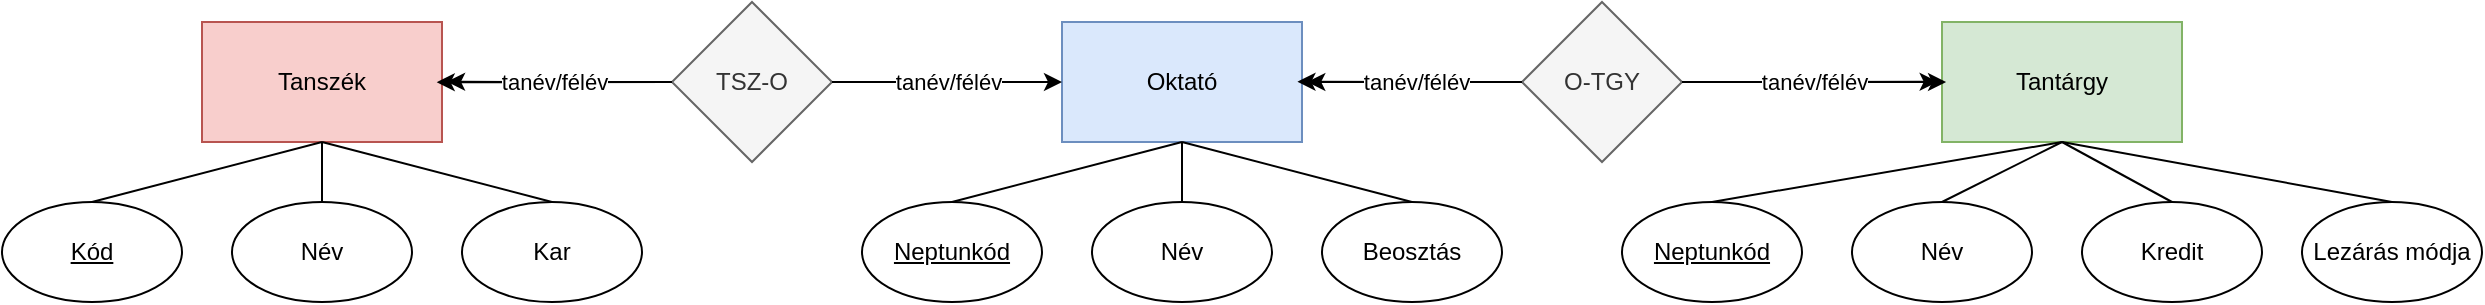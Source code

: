 <mxfile version="26.1.1">
  <diagram id="FeAJWrN3bseI80F0Ub7A" name="4 oldal">
    <mxGraphModel dx="1054" dy="884" grid="1" gridSize="10" guides="1" tooltips="1" connect="1" arrows="1" fold="1" page="1" pageScale="1" pageWidth="1169" pageHeight="827" math="0" shadow="0">
      <root>
        <mxCell id="0" />
        <mxCell id="1" parent="0" />
        <mxCell id="GLdSuqhr_ndtlMI82KMZ-1" value="Tanszék" style="rounded=0;whiteSpace=wrap;html=1;fillColor=#f8cecc;strokeColor=#b85450;" parent="1" vertex="1">
          <mxGeometry x="110" y="180" width="120" height="60" as="geometry" />
        </mxCell>
        <mxCell id="GLdSuqhr_ndtlMI82KMZ-3" value="Oktató" style="rounded=0;whiteSpace=wrap;html=1;fillColor=#dae8fc;strokeColor=#6c8ebf;" parent="1" vertex="1">
          <mxGeometry x="540" y="180" width="120" height="60" as="geometry" />
        </mxCell>
        <mxCell id="GLdSuqhr_ndtlMI82KMZ-4" value="Tantárgy" style="rounded=0;whiteSpace=wrap;html=1;fillColor=#d5e8d4;strokeColor=#82b366;" parent="1" vertex="1">
          <mxGeometry x="980" y="180" width="120" height="60" as="geometry" />
        </mxCell>
        <mxCell id="GLdSuqhr_ndtlMI82KMZ-7" value="" style="edgeStyle=orthogonalEdgeStyle;rounded=0;orthogonalLoop=1;jettySize=auto;html=1;entryX=1.021;entryY=0.498;entryDx=0;entryDy=0;entryPerimeter=0;" parent="1" source="GLdSuqhr_ndtlMI82KMZ-6" target="GLdSuqhr_ndtlMI82KMZ-1" edge="1">
          <mxGeometry relative="1" as="geometry">
            <mxPoint x="340" y="210" as="targetPoint" />
          </mxGeometry>
        </mxCell>
        <mxCell id="GLdSuqhr_ndtlMI82KMZ-6" value="TSZ-O" style="rhombus;whiteSpace=wrap;html=1;fillColor=#f5f5f5;fontColor=#333333;strokeColor=#666666;" parent="1" vertex="1">
          <mxGeometry x="345" y="170" width="80" height="80" as="geometry" />
        </mxCell>
        <mxCell id="K59Gw_I-BTYTl3TcFakW-17" style="edgeStyle=orthogonalEdgeStyle;rounded=0;orthogonalLoop=1;jettySize=auto;html=1;entryX=0.981;entryY=0.498;entryDx=0;entryDy=0;entryPerimeter=0;" parent="1" source="K59Gw_I-BTYTl3TcFakW-16" target="GLdSuqhr_ndtlMI82KMZ-3" edge="1">
          <mxGeometry relative="1" as="geometry" />
        </mxCell>
        <mxCell id="K59Gw_I-BTYTl3TcFakW-18" style="edgeStyle=orthogonalEdgeStyle;rounded=0;orthogonalLoop=1;jettySize=auto;html=1;entryX=-0.018;entryY=0.498;entryDx=0;entryDy=0;entryPerimeter=0;" parent="1" source="K59Gw_I-BTYTl3TcFakW-16" target="GLdSuqhr_ndtlMI82KMZ-4" edge="1">
          <mxGeometry relative="1" as="geometry">
            <mxPoint x="970" y="210" as="targetPoint" />
          </mxGeometry>
        </mxCell>
        <mxCell id="K59Gw_I-BTYTl3TcFakW-16" value="O-TGY" style="rhombus;whiteSpace=wrap;html=1;fillColor=#f5f5f5;fontColor=#333333;strokeColor=#666666;" parent="1" vertex="1">
          <mxGeometry x="770" y="170" width="80" height="80" as="geometry" />
        </mxCell>
        <mxCell id="K59Gw_I-BTYTl3TcFakW-26" value="&lt;u&gt;Kód&lt;/u&gt;" style="ellipse;whiteSpace=wrap;html=1;" parent="1" vertex="1">
          <mxGeometry x="10" y="270" width="90" height="50" as="geometry" />
        </mxCell>
        <mxCell id="K59Gw_I-BTYTl3TcFakW-27" value="Név" style="ellipse;whiteSpace=wrap;html=1;" parent="1" vertex="1">
          <mxGeometry x="125" y="270" width="90" height="50" as="geometry" />
        </mxCell>
        <mxCell id="K59Gw_I-BTYTl3TcFakW-28" value="Kar" style="ellipse;whiteSpace=wrap;html=1;" parent="1" vertex="1">
          <mxGeometry x="240" y="270" width="90" height="50" as="geometry" />
        </mxCell>
        <mxCell id="K59Gw_I-BTYTl3TcFakW-29" value="&lt;u&gt;Neptunkód&lt;/u&gt;" style="ellipse;whiteSpace=wrap;html=1;" parent="1" vertex="1">
          <mxGeometry x="440" y="270" width="90" height="50" as="geometry" />
        </mxCell>
        <mxCell id="K59Gw_I-BTYTl3TcFakW-31" value="Név" style="ellipse;whiteSpace=wrap;html=1;" parent="1" vertex="1">
          <mxGeometry x="555" y="270" width="90" height="50" as="geometry" />
        </mxCell>
        <mxCell id="K59Gw_I-BTYTl3TcFakW-32" value="Beosztás" style="ellipse;whiteSpace=wrap;html=1;" parent="1" vertex="1">
          <mxGeometry x="670" y="270" width="90" height="50" as="geometry" />
        </mxCell>
        <mxCell id="K59Gw_I-BTYTl3TcFakW-34" value="Lezárás módja" style="ellipse;whiteSpace=wrap;html=1;" parent="1" vertex="1">
          <mxGeometry x="1160" y="270" width="90" height="50" as="geometry" />
        </mxCell>
        <mxCell id="K59Gw_I-BTYTl3TcFakW-35" value="Kredit" style="ellipse;whiteSpace=wrap;html=1;" parent="1" vertex="1">
          <mxGeometry x="1050" y="270" width="90" height="50" as="geometry" />
        </mxCell>
        <mxCell id="K59Gw_I-BTYTl3TcFakW-36" value="Név" style="ellipse;whiteSpace=wrap;html=1;" parent="1" vertex="1">
          <mxGeometry x="935" y="270" width="90" height="50" as="geometry" />
        </mxCell>
        <mxCell id="K59Gw_I-BTYTl3TcFakW-37" value="&lt;u&gt;Neptunkód&lt;/u&gt;" style="ellipse;whiteSpace=wrap;html=1;" parent="1" vertex="1">
          <mxGeometry x="820" y="270" width="90" height="50" as="geometry" />
        </mxCell>
        <mxCell id="K59Gw_I-BTYTl3TcFakW-39" value="" style="endArrow=none;html=1;rounded=0;entryX=0.5;entryY=1;entryDx=0;entryDy=0;exitX=0.5;exitY=0;exitDx=0;exitDy=0;" parent="1" source="K59Gw_I-BTYTl3TcFakW-32" target="GLdSuqhr_ndtlMI82KMZ-3" edge="1">
          <mxGeometry width="50" height="50" relative="1" as="geometry">
            <mxPoint x="360" y="340" as="sourcePoint" />
            <mxPoint x="410" y="290" as="targetPoint" />
          </mxGeometry>
        </mxCell>
        <mxCell id="K59Gw_I-BTYTl3TcFakW-40" value="" style="endArrow=none;html=1;rounded=0;entryX=0.5;entryY=1;entryDx=0;entryDy=0;exitX=0.5;exitY=0;exitDx=0;exitDy=0;" parent="1" source="K59Gw_I-BTYTl3TcFakW-31" target="GLdSuqhr_ndtlMI82KMZ-3" edge="1">
          <mxGeometry width="50" height="50" relative="1" as="geometry">
            <mxPoint x="360" y="340" as="sourcePoint" />
            <mxPoint x="410" y="290" as="targetPoint" />
          </mxGeometry>
        </mxCell>
        <mxCell id="K59Gw_I-BTYTl3TcFakW-41" value="" style="endArrow=none;html=1;rounded=0;entryX=0.5;entryY=1;entryDx=0;entryDy=0;exitX=0.5;exitY=0;exitDx=0;exitDy=0;" parent="1" source="K59Gw_I-BTYTl3TcFakW-29" target="GLdSuqhr_ndtlMI82KMZ-3" edge="1">
          <mxGeometry width="50" height="50" relative="1" as="geometry">
            <mxPoint x="360" y="340" as="sourcePoint" />
            <mxPoint x="410" y="290" as="targetPoint" />
          </mxGeometry>
        </mxCell>
        <mxCell id="K59Gw_I-BTYTl3TcFakW-42" value="" style="endArrow=none;html=1;rounded=0;entryX=0.5;entryY=1;entryDx=0;entryDy=0;exitX=0.5;exitY=0;exitDx=0;exitDy=0;" parent="1" source="K59Gw_I-BTYTl3TcFakW-28" target="GLdSuqhr_ndtlMI82KMZ-1" edge="1">
          <mxGeometry width="50" height="50" relative="1" as="geometry">
            <mxPoint x="360" y="340" as="sourcePoint" />
            <mxPoint x="410" y="290" as="targetPoint" />
          </mxGeometry>
        </mxCell>
        <mxCell id="K59Gw_I-BTYTl3TcFakW-43" value="" style="endArrow=none;html=1;rounded=0;" parent="1" source="K59Gw_I-BTYTl3TcFakW-27" edge="1">
          <mxGeometry width="50" height="50" relative="1" as="geometry">
            <mxPoint x="360" y="340" as="sourcePoint" />
            <mxPoint x="170" y="240" as="targetPoint" />
          </mxGeometry>
        </mxCell>
        <mxCell id="K59Gw_I-BTYTl3TcFakW-44" value="" style="endArrow=none;html=1;rounded=0;entryX=0.5;entryY=1;entryDx=0;entryDy=0;exitX=0.5;exitY=0;exitDx=0;exitDy=0;" parent="1" source="K59Gw_I-BTYTl3TcFakW-26" target="GLdSuqhr_ndtlMI82KMZ-1" edge="1">
          <mxGeometry width="50" height="50" relative="1" as="geometry">
            <mxPoint x="360" y="340" as="sourcePoint" />
            <mxPoint x="410" y="290" as="targetPoint" />
          </mxGeometry>
        </mxCell>
        <mxCell id="K59Gw_I-BTYTl3TcFakW-46" value="" style="endArrow=none;html=1;rounded=0;entryX=0.5;entryY=1;entryDx=0;entryDy=0;exitX=0.5;exitY=0;exitDx=0;exitDy=0;" parent="1" source="K59Gw_I-BTYTl3TcFakW-37" target="GLdSuqhr_ndtlMI82KMZ-4" edge="1">
          <mxGeometry width="50" height="50" relative="1" as="geometry">
            <mxPoint x="725" y="280" as="sourcePoint" />
            <mxPoint x="610" y="250" as="targetPoint" />
          </mxGeometry>
        </mxCell>
        <mxCell id="K59Gw_I-BTYTl3TcFakW-47" value="" style="endArrow=none;html=1;rounded=0;entryX=0.5;entryY=0;entryDx=0;entryDy=0;exitX=0.5;exitY=1;exitDx=0;exitDy=0;" parent="1" source="GLdSuqhr_ndtlMI82KMZ-4" target="K59Gw_I-BTYTl3TcFakW-34" edge="1">
          <mxGeometry width="50" height="50" relative="1" as="geometry">
            <mxPoint x="735" y="290" as="sourcePoint" />
            <mxPoint x="620" y="260" as="targetPoint" />
          </mxGeometry>
        </mxCell>
        <mxCell id="K59Gw_I-BTYTl3TcFakW-48" value="" style="endArrow=none;html=1;rounded=0;entryX=0.5;entryY=0;entryDx=0;entryDy=0;exitX=0.5;exitY=1;exitDx=0;exitDy=0;" parent="1" source="GLdSuqhr_ndtlMI82KMZ-4" target="K59Gw_I-BTYTl3TcFakW-35" edge="1">
          <mxGeometry width="50" height="50" relative="1" as="geometry">
            <mxPoint x="745" y="300" as="sourcePoint" />
            <mxPoint x="630" y="270" as="targetPoint" />
          </mxGeometry>
        </mxCell>
        <mxCell id="K59Gw_I-BTYTl3TcFakW-49" value="" style="endArrow=none;html=1;rounded=0;entryX=0.5;entryY=0;entryDx=0;entryDy=0;exitX=0.5;exitY=1;exitDx=0;exitDy=0;" parent="1" source="GLdSuqhr_ndtlMI82KMZ-4" target="K59Gw_I-BTYTl3TcFakW-36" edge="1">
          <mxGeometry width="50" height="50" relative="1" as="geometry">
            <mxPoint x="755" y="310" as="sourcePoint" />
            <mxPoint x="640" y="280" as="targetPoint" />
          </mxGeometry>
        </mxCell>
        <mxCell id="K59Gw_I-BTYTl3TcFakW-50" value="" style="endArrow=classic;html=1;rounded=0;entryX=0;entryY=0.5;entryDx=0;entryDy=0;exitX=1;exitY=0.5;exitDx=0;exitDy=0;" parent="1" source="GLdSuqhr_ndtlMI82KMZ-6" target="GLdSuqhr_ndtlMI82KMZ-3" edge="1">
          <mxGeometry relative="1" as="geometry">
            <mxPoint x="570" y="240" as="sourcePoint" />
            <mxPoint x="440" y="230" as="targetPoint" />
          </mxGeometry>
        </mxCell>
        <mxCell id="K59Gw_I-BTYTl3TcFakW-51" value="tanév/félév" style="edgeLabel;resizable=0;html=1;;align=center;verticalAlign=middle;" parent="K59Gw_I-BTYTl3TcFakW-50" connectable="0" vertex="1">
          <mxGeometry relative="1" as="geometry" />
        </mxCell>
        <mxCell id="K59Gw_I-BTYTl3TcFakW-53" value="" style="endArrow=classic;html=1;rounded=0;exitX=0;exitY=0.5;exitDx=0;exitDy=0;entryX=1.022;entryY=0.499;entryDx=0;entryDy=0;entryPerimeter=0;" parent="1" source="K59Gw_I-BTYTl3TcFakW-16" target="GLdSuqhr_ndtlMI82KMZ-3" edge="1">
          <mxGeometry relative="1" as="geometry">
            <mxPoint x="780" y="390" as="sourcePoint" />
            <mxPoint x="670" y="210" as="targetPoint" />
          </mxGeometry>
        </mxCell>
        <mxCell id="K59Gw_I-BTYTl3TcFakW-54" value="tanév/félév" style="edgeLabel;resizable=0;html=1;;align=center;verticalAlign=middle;" parent="K59Gw_I-BTYTl3TcFakW-53" connectable="0" vertex="1">
          <mxGeometry relative="1" as="geometry" />
        </mxCell>
        <mxCell id="K59Gw_I-BTYTl3TcFakW-55" value="" style="endArrow=classic;html=1;rounded=0;entryX=0.017;entryY=0.5;entryDx=0;entryDy=0;exitX=1;exitY=0.5;exitDx=0;exitDy=0;entryPerimeter=0;" parent="1" source="K59Gw_I-BTYTl3TcFakW-16" target="GLdSuqhr_ndtlMI82KMZ-4" edge="1">
          <mxGeometry relative="1" as="geometry">
            <mxPoint x="790" y="400" as="sourcePoint" />
            <mxPoint x="660" y="390" as="targetPoint" />
          </mxGeometry>
        </mxCell>
        <mxCell id="K59Gw_I-BTYTl3TcFakW-56" value="tanév/félév" style="edgeLabel;resizable=0;html=1;;align=center;verticalAlign=middle;" parent="K59Gw_I-BTYTl3TcFakW-55" connectable="0" vertex="1">
          <mxGeometry relative="1" as="geometry" />
        </mxCell>
        <mxCell id="K59Gw_I-BTYTl3TcFakW-59" value="" style="endArrow=classic;html=1;rounded=0;exitX=0;exitY=0.5;exitDx=0;exitDy=0;entryX=0.978;entryY=0.502;entryDx=0;entryDy=0;entryPerimeter=0;" parent="1" source="GLdSuqhr_ndtlMI82KMZ-6" target="GLdSuqhr_ndtlMI82KMZ-1" edge="1">
          <mxGeometry relative="1" as="geometry">
            <mxPoint x="360" y="220" as="sourcePoint" />
            <mxPoint x="230" y="210" as="targetPoint" />
          </mxGeometry>
        </mxCell>
        <mxCell id="K59Gw_I-BTYTl3TcFakW-60" value="tanév/félév" style="edgeLabel;resizable=0;html=1;;align=center;verticalAlign=middle;" parent="K59Gw_I-BTYTl3TcFakW-59" connectable="0" vertex="1">
          <mxGeometry relative="1" as="geometry" />
        </mxCell>
      </root>
    </mxGraphModel>
  </diagram>
</mxfile>
